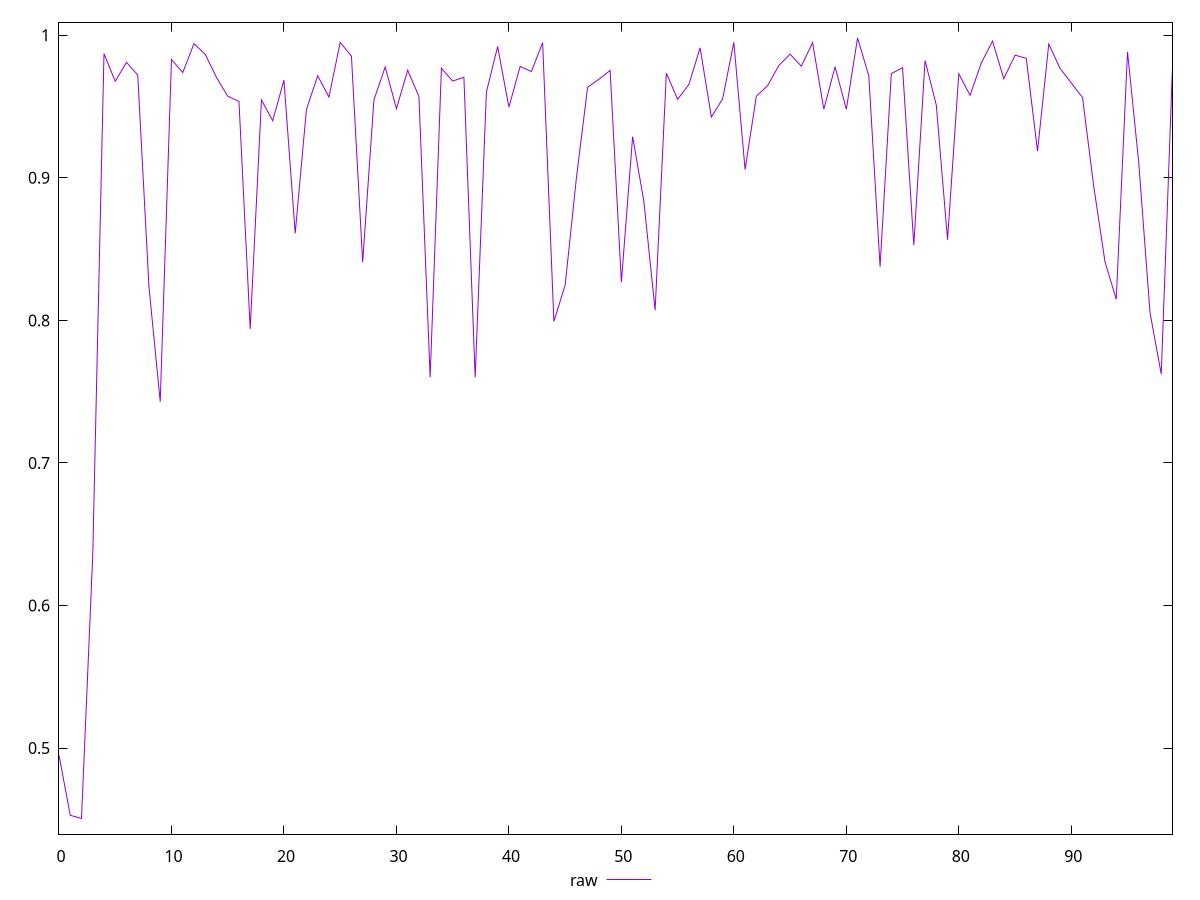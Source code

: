 reset

$raw <<EOF
0 0.49503586091656315
1 0.45286078572859595
2 0.45060427217032717
3 0.6351256776808313
4 0.9871112711580453
5 0.9677042744843791
6 0.981024925100717
7 0.9721635581474883
8 0.8234553817068212
9 0.7429903220376926
10 0.9830763368617457
11 0.9738394546957437
12 0.9941258307364632
13 0.9866451943630693
14 0.9705031923089235
15 0.9572964074092343
16 0.9536162009350374
17 0.7940450997869603
18 0.9546241594822503
19 0.9400393529215354
20 0.9685166780607354
21 0.8611125815761557
22 0.9480274189786598
23 0.9716187858224624
24 0.9566081388889864
25 0.9950422261562342
26 0.9853890778015543
27 0.840834911900883
28 0.9546481049675118
29 0.9777492510100088
30 0.9485176437472239
31 0.9754946657077843
32 0.9571148370333531
33 0.7601280700969696
34 0.9768979669782761
35 0.9678678306010969
36 0.97057302506401
37 0.7600295842667835
38 0.9602017633675957
39 0.9921462402024875
40 0.9495589374904284
41 0.9781944540606838
42 0.974590040403296
43 0.9948206678698058
44 0.7992896425855754
45 0.8246678439914932
46 0.8997875305701037
47 0.9636024676480567
48 0.9691425964816679
49 0.9753309993275798
50 0.8268085521373295
51 0.9289285308170033
52 0.8834455908907242
53 0.807128754273084
54 0.9734444368316031
55 0.9550698747970475
56 0.9654335326311199
57 0.9912036804668765
58 0.9426490035270253
59 0.9553678077110164
60 0.995033356583275
61 0.9057654366613019
62 0.957310087596899
63 0.9646224226958643
64 0.9788358665475873
65 0.9868077766929269
66 0.9782832991973354
67 0.994836231784264
68 0.9480902428515635
69 0.9779472207423483
70 0.9480814358716567
71 0.9981578300592069
72 0.9715553754240734
73 0.8376746880626711
74 0.9730997972605856
75 0.9772482587203711
76 0.8527577211281135
77 0.9822715626871976
78 0.9510376745964058
79 0.8566807173256094
80 0.973026578983647
81 0.9578958674288096
82 0.9805540091721465
83 0.9958984882563016
84 0.96955744234203
85 0.9860503746045677
86 0.9838170874237285
87 0.9186631381904694
88 0.9938486211214014
89 0.9767885200043974
91 0.9563236108320312
92 0.8939129667246075
93 0.8409970668195501
94 0.8148218345422654
95 0.9883288621205898
96 0.9105350010256807
97 0.8054808122154573
98 0.7623680411563544
99 0.9779235819143782
EOF

set key outside below
set xrange [0:99]
set yrange [0.43965320101254957:1.0091089012169845]
set trange [0.43965320101254957:1.0091089012169845]
set terminal svg size 640, 500 enhanced background rgb 'white'
set output "report/report_00029_2021-02-24T13-36-40.390Z/meta/pScore/samples/card/raw/values.svg"

plot $raw title "raw" with line

reset
